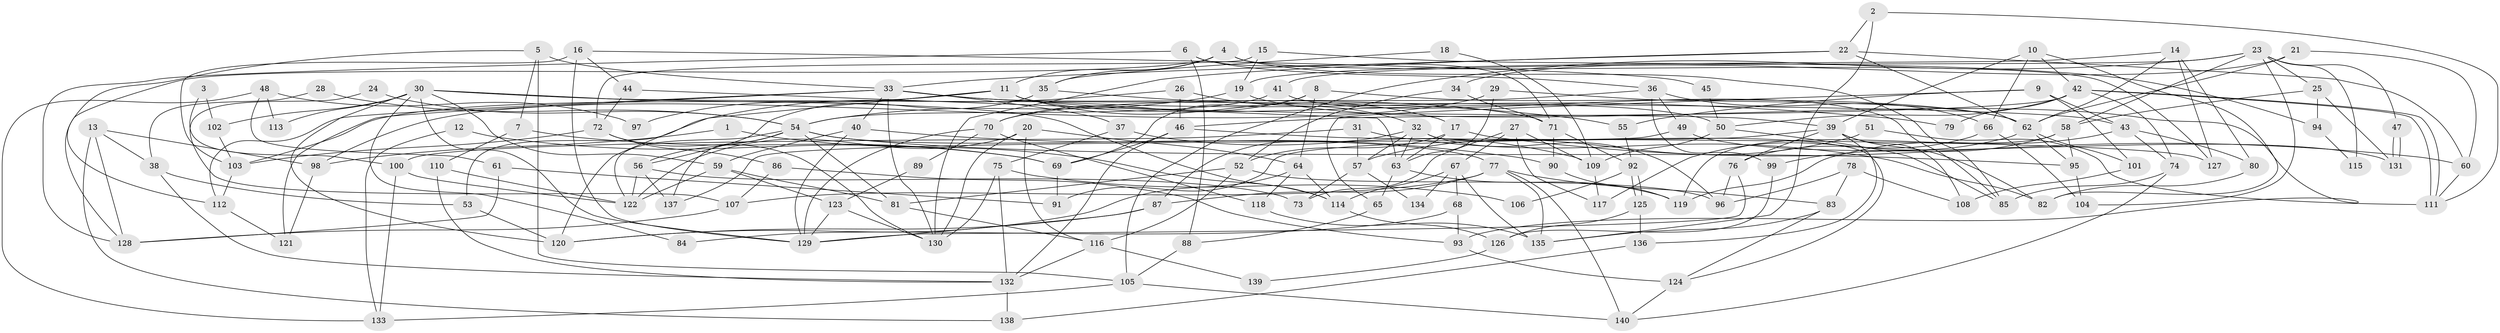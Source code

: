 // Generated by graph-tools (version 1.1) at 2025/26/03/09/25 03:26:17]
// undirected, 140 vertices, 280 edges
graph export_dot {
graph [start="1"]
  node [color=gray90,style=filled];
  1;
  2;
  3;
  4;
  5;
  6;
  7;
  8;
  9;
  10;
  11;
  12;
  13;
  14;
  15;
  16;
  17;
  18;
  19;
  20;
  21;
  22;
  23;
  24;
  25;
  26;
  27;
  28;
  29;
  30;
  31;
  32;
  33;
  34;
  35;
  36;
  37;
  38;
  39;
  40;
  41;
  42;
  43;
  44;
  45;
  46;
  47;
  48;
  49;
  50;
  51;
  52;
  53;
  54;
  55;
  56;
  57;
  58;
  59;
  60;
  61;
  62;
  63;
  64;
  65;
  66;
  67;
  68;
  69;
  70;
  71;
  72;
  73;
  74;
  75;
  76;
  77;
  78;
  79;
  80;
  81;
  82;
  83;
  84;
  85;
  86;
  87;
  88;
  89;
  90;
  91;
  92;
  93;
  94;
  95;
  96;
  97;
  98;
  99;
  100;
  101;
  102;
  103;
  104;
  105;
  106;
  107;
  108;
  109;
  110;
  111;
  112;
  113;
  114;
  115;
  116;
  117;
  118;
  119;
  120;
  121;
  122;
  123;
  124;
  125;
  126;
  127;
  128;
  129;
  130;
  131;
  132;
  133;
  134;
  135;
  136;
  137;
  138;
  139;
  140;
  1 -- 114;
  1 -- 98;
  2 -- 111;
  2 -- 22;
  2 -- 135;
  3 -- 100;
  3 -- 102;
  4 -- 85;
  4 -- 11;
  4 -- 35;
  4 -- 127;
  4 -- 128;
  5 -- 105;
  5 -- 33;
  5 -- 7;
  5 -- 112;
  6 -- 71;
  6 -- 36;
  6 -- 88;
  6 -- 128;
  7 -- 69;
  7 -- 110;
  8 -- 62;
  8 -- 64;
  8 -- 69;
  8 -- 70;
  9 -- 55;
  9 -- 65;
  9 -- 43;
  9 -- 101;
  10 -- 66;
  10 -- 42;
  10 -- 39;
  10 -- 82;
  11 -- 17;
  11 -- 103;
  11 -- 39;
  11 -- 50;
  11 -- 97;
  11 -- 120;
  12 -- 133;
  12 -- 69;
  13 -- 38;
  13 -- 128;
  13 -- 98;
  13 -- 138;
  14 -- 127;
  14 -- 80;
  14 -- 19;
  14 -- 62;
  15 -- 72;
  15 -- 19;
  15 -- 94;
  16 -- 129;
  16 -- 103;
  16 -- 44;
  16 -- 45;
  17 -- 60;
  17 -- 63;
  17 -- 52;
  18 -- 109;
  18 -- 35;
  19 -- 54;
  19 -- 93;
  20 -- 122;
  20 -- 116;
  20 -- 64;
  20 -- 130;
  21 -- 62;
  21 -- 34;
  21 -- 60;
  22 -- 130;
  22 -- 33;
  22 -- 60;
  22 -- 62;
  23 -- 104;
  23 -- 25;
  23 -- 41;
  23 -- 47;
  23 -- 58;
  23 -- 105;
  23 -- 115;
  24 -- 54;
  24 -- 107;
  25 -- 58;
  25 -- 131;
  25 -- 94;
  26 -- 46;
  26 -- 32;
  26 -- 53;
  27 -- 117;
  27 -- 67;
  27 -- 73;
  27 -- 109;
  28 -- 38;
  28 -- 54;
  29 -- 63;
  29 -- 62;
  29 -- 98;
  30 -- 120;
  30 -- 129;
  30 -- 43;
  30 -- 59;
  30 -- 84;
  30 -- 102;
  30 -- 113;
  30 -- 114;
  31 -- 82;
  31 -- 57;
  31 -- 100;
  32 -- 87;
  32 -- 96;
  32 -- 57;
  32 -- 63;
  32 -- 124;
  33 -- 130;
  33 -- 112;
  33 -- 37;
  33 -- 40;
  33 -- 71;
  33 -- 79;
  33 -- 121;
  34 -- 71;
  34 -- 52;
  35 -- 56;
  35 -- 55;
  36 -- 99;
  36 -- 70;
  36 -- 49;
  36 -- 66;
  37 -- 109;
  37 -- 75;
  38 -- 53;
  38 -- 132;
  39 -- 76;
  39 -- 82;
  39 -- 91;
  39 -- 108;
  39 -- 136;
  40 -- 59;
  40 -- 90;
  40 -- 129;
  41 -- 54;
  41 -- 85;
  42 -- 111;
  42 -- 111;
  42 -- 74;
  42 -- 46;
  42 -- 50;
  42 -- 79;
  43 -- 74;
  43 -- 80;
  43 -- 119;
  44 -- 63;
  44 -- 72;
  45 -- 50;
  46 -- 132;
  46 -- 69;
  46 -- 127;
  47 -- 131;
  47 -- 131;
  48 -- 61;
  48 -- 133;
  48 -- 97;
  48 -- 113;
  49 -- 137;
  49 -- 131;
  50 -- 85;
  50 -- 109;
  51 -- 57;
  51 -- 111;
  52 -- 96;
  52 -- 81;
  52 -- 116;
  53 -- 120;
  54 -- 77;
  54 -- 81;
  54 -- 56;
  54 -- 95;
  54 -- 122;
  54 -- 137;
  55 -- 92;
  56 -- 122;
  56 -- 73;
  56 -- 137;
  57 -- 73;
  57 -- 134;
  58 -- 95;
  58 -- 99;
  58 -- 119;
  59 -- 81;
  59 -- 122;
  59 -- 123;
  60 -- 111;
  61 -- 128;
  61 -- 91;
  62 -- 95;
  62 -- 101;
  62 -- 117;
  63 -- 119;
  63 -- 65;
  64 -- 120;
  64 -- 114;
  64 -- 118;
  65 -- 88;
  66 -- 76;
  66 -- 104;
  67 -- 135;
  67 -- 114;
  67 -- 68;
  67 -- 134;
  68 -- 93;
  68 -- 84;
  69 -- 91;
  70 -- 118;
  70 -- 89;
  70 -- 129;
  71 -- 90;
  71 -- 92;
  72 -- 130;
  72 -- 86;
  72 -- 103;
  74 -- 85;
  74 -- 140;
  75 -- 130;
  75 -- 106;
  75 -- 132;
  76 -- 129;
  76 -- 96;
  77 -- 140;
  77 -- 135;
  77 -- 83;
  77 -- 87;
  77 -- 107;
  78 -- 108;
  78 -- 83;
  78 -- 96;
  80 -- 82;
  81 -- 116;
  83 -- 124;
  83 -- 135;
  86 -- 107;
  86 -- 93;
  87 -- 129;
  87 -- 120;
  88 -- 105;
  89 -- 123;
  90 -- 119;
  92 -- 125;
  92 -- 125;
  92 -- 106;
  93 -- 124;
  94 -- 115;
  95 -- 104;
  98 -- 121;
  99 -- 126;
  100 -- 122;
  100 -- 133;
  101 -- 108;
  102 -- 103;
  103 -- 112;
  105 -- 140;
  105 -- 133;
  107 -- 128;
  109 -- 117;
  110 -- 122;
  110 -- 132;
  112 -- 121;
  114 -- 126;
  116 -- 132;
  116 -- 139;
  118 -- 135;
  123 -- 129;
  123 -- 130;
  124 -- 140;
  125 -- 136;
  125 -- 126;
  126 -- 139;
  132 -- 138;
  136 -- 138;
}
